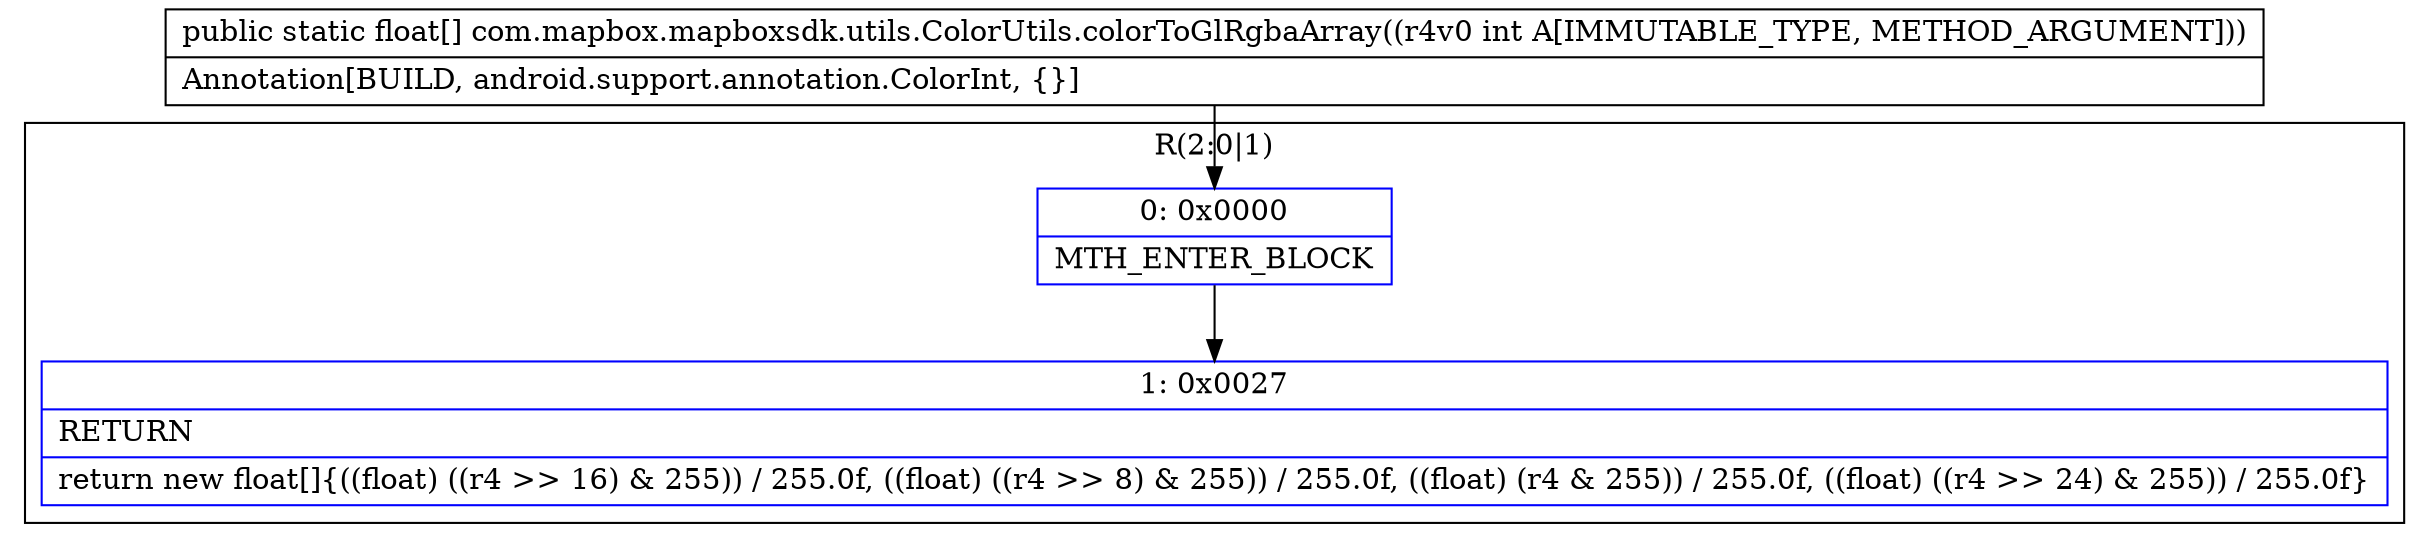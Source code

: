 digraph "CFG forcom.mapbox.mapboxsdk.utils.ColorUtils.colorToGlRgbaArray(I)[F" {
subgraph cluster_Region_1926093576 {
label = "R(2:0|1)";
node [shape=record,color=blue];
Node_0 [shape=record,label="{0\:\ 0x0000|MTH_ENTER_BLOCK\l}"];
Node_1 [shape=record,label="{1\:\ 0x0027|RETURN\l|return new float[]\{((float) ((r4 \>\> 16) & 255)) \/ 255.0f, ((float) ((r4 \>\> 8) & 255)) \/ 255.0f, ((float) (r4 & 255)) \/ 255.0f, ((float) ((r4 \>\> 24) & 255)) \/ 255.0f\}\l}"];
}
MethodNode[shape=record,label="{public static float[] com.mapbox.mapboxsdk.utils.ColorUtils.colorToGlRgbaArray((r4v0 int A[IMMUTABLE_TYPE, METHOD_ARGUMENT]))  | Annotation[BUILD, android.support.annotation.ColorInt, \{\}]\l}"];
MethodNode -> Node_0;
Node_0 -> Node_1;
}

